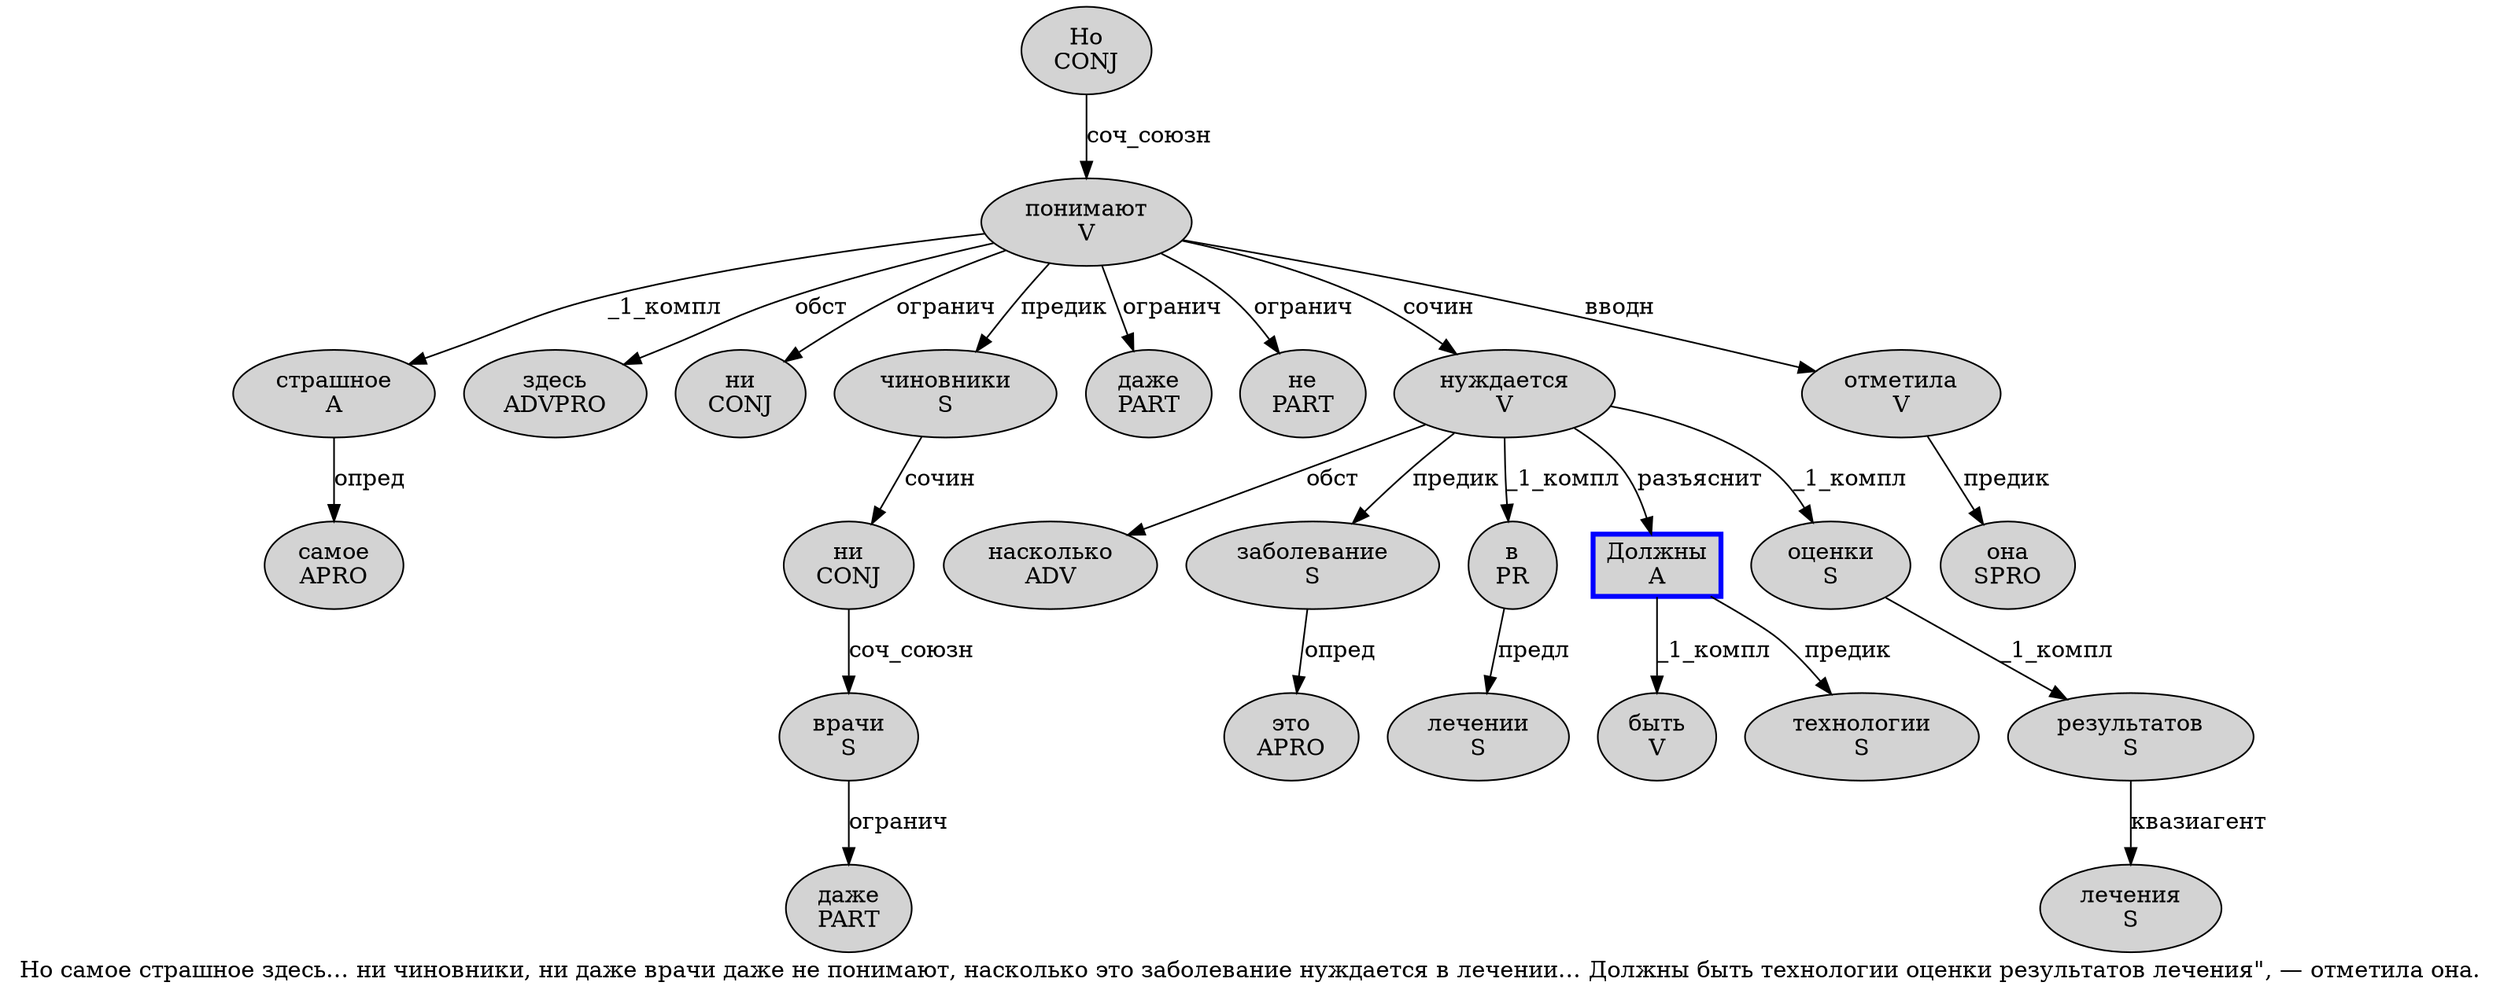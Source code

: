 digraph SENTENCE_531 {
	graph [label="Но самое страшное здесь… ни чиновники, ни даже врачи даже не понимают, насколько это заболевание нуждается в лечении… Должны быть технологии оценки результатов лечения\", — отметила она."]
	node [style=filled]
		0 [label="Но
CONJ" color="" fillcolor=lightgray penwidth=1 shape=ellipse]
		1 [label="самое
APRO" color="" fillcolor=lightgray penwidth=1 shape=ellipse]
		2 [label="страшное
A" color="" fillcolor=lightgray penwidth=1 shape=ellipse]
		3 [label="здесь
ADVPRO" color="" fillcolor=lightgray penwidth=1 shape=ellipse]
		5 [label="ни
CONJ" color="" fillcolor=lightgray penwidth=1 shape=ellipse]
		6 [label="чиновники
S" color="" fillcolor=lightgray penwidth=1 shape=ellipse]
		8 [label="ни
CONJ" color="" fillcolor=lightgray penwidth=1 shape=ellipse]
		9 [label="даже
PART" color="" fillcolor=lightgray penwidth=1 shape=ellipse]
		10 [label="врачи
S" color="" fillcolor=lightgray penwidth=1 shape=ellipse]
		11 [label="даже
PART" color="" fillcolor=lightgray penwidth=1 shape=ellipse]
		12 [label="не
PART" color="" fillcolor=lightgray penwidth=1 shape=ellipse]
		13 [label="понимают
V" color="" fillcolor=lightgray penwidth=1 shape=ellipse]
		15 [label="насколько
ADV" color="" fillcolor=lightgray penwidth=1 shape=ellipse]
		16 [label="это
APRO" color="" fillcolor=lightgray penwidth=1 shape=ellipse]
		17 [label="заболевание
S" color="" fillcolor=lightgray penwidth=1 shape=ellipse]
		18 [label="нуждается
V" color="" fillcolor=lightgray penwidth=1 shape=ellipse]
		19 [label="в
PR" color="" fillcolor=lightgray penwidth=1 shape=ellipse]
		20 [label="лечении
S" color="" fillcolor=lightgray penwidth=1 shape=ellipse]
		22 [label="Должны
A" color=blue fillcolor=lightgray penwidth=3 shape=box]
		23 [label="быть
V" color="" fillcolor=lightgray penwidth=1 shape=ellipse]
		24 [label="технологии
S" color="" fillcolor=lightgray penwidth=1 shape=ellipse]
		25 [label="оценки
S" color="" fillcolor=lightgray penwidth=1 shape=ellipse]
		26 [label="результатов
S" color="" fillcolor=lightgray penwidth=1 shape=ellipse]
		27 [label="лечения
S" color="" fillcolor=lightgray penwidth=1 shape=ellipse]
		31 [label="отметила
V" color="" fillcolor=lightgray penwidth=1 shape=ellipse]
		32 [label="она
SPRO" color="" fillcolor=lightgray penwidth=1 shape=ellipse]
			6 -> 8 [label="сочин"]
			13 -> 2 [label="_1_компл"]
			13 -> 3 [label="обст"]
			13 -> 5 [label="огранич"]
			13 -> 6 [label="предик"]
			13 -> 11 [label="огранич"]
			13 -> 12 [label="огранич"]
			13 -> 18 [label="сочин"]
			13 -> 31 [label="вводн"]
			31 -> 32 [label="предик"]
			8 -> 10 [label="соч_союзн"]
			18 -> 15 [label="обст"]
			18 -> 17 [label="предик"]
			18 -> 19 [label="_1_компл"]
			18 -> 22 [label="разъяснит"]
			18 -> 25 [label="_1_компл"]
			17 -> 16 [label="опред"]
			0 -> 13 [label="соч_союзн"]
			25 -> 26 [label="_1_компл"]
			26 -> 27 [label="квазиагент"]
			2 -> 1 [label="опред"]
			22 -> 23 [label="_1_компл"]
			22 -> 24 [label="предик"]
			10 -> 9 [label="огранич"]
			19 -> 20 [label="предл"]
}